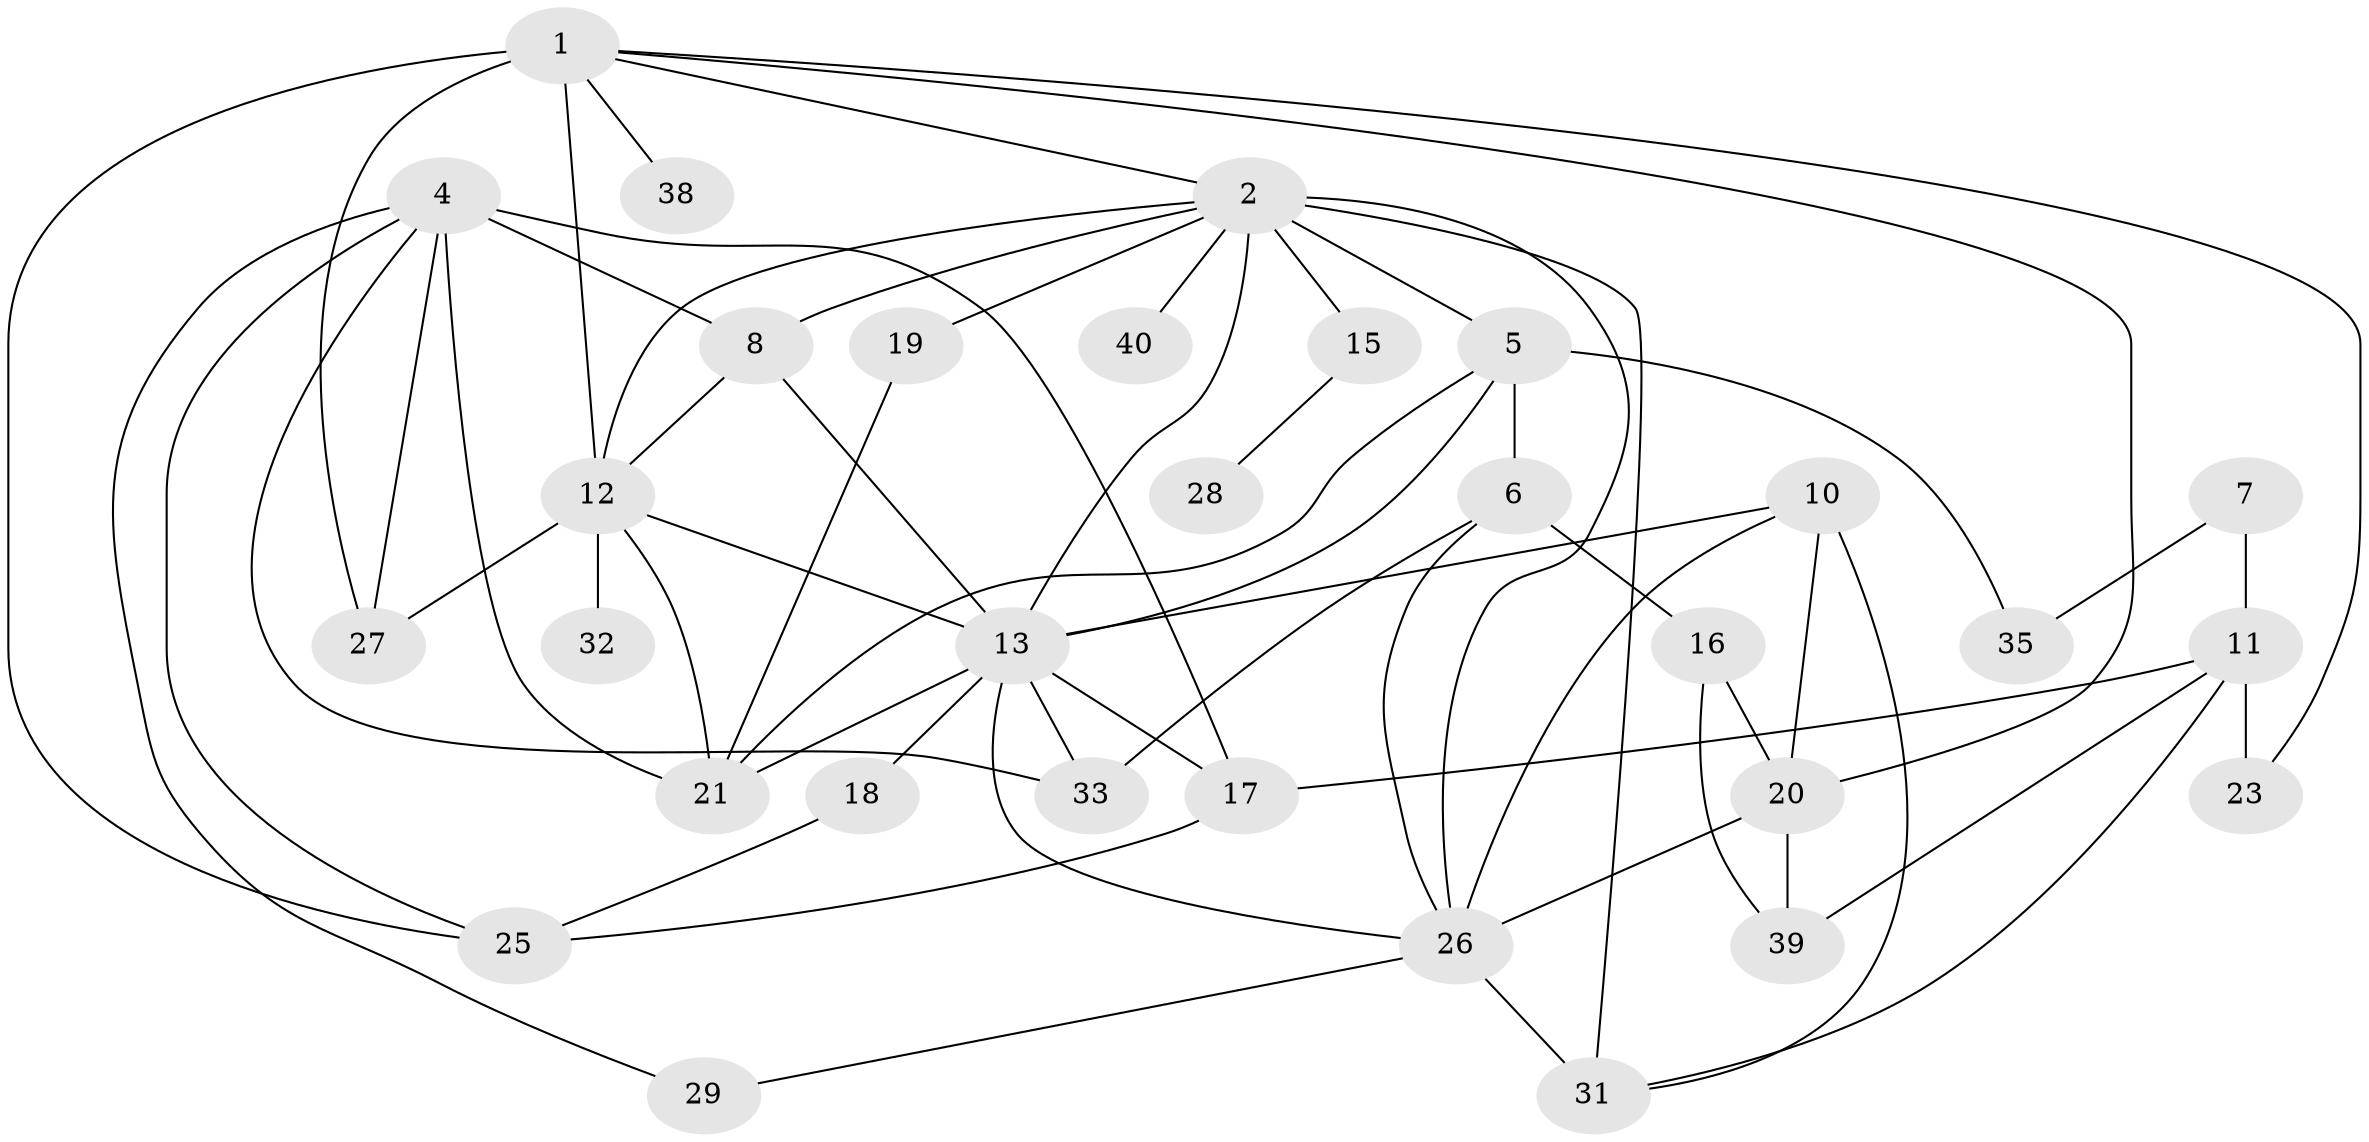 // original degree distribution, {2: 0.25742574257425743, 3: 0.22772277227722773, 0: 0.06930693069306931, 4: 0.1188118811881188, 1: 0.21782178217821782, 7: 0.019801980198019802, 6: 0.039603960396039604, 5: 0.0297029702970297, 8: 0.019801980198019802}
// Generated by graph-tools (version 1.1) at 2025/48/03/04/25 22:48:21]
// undirected, 31 vertices, 61 edges
graph export_dot {
  node [color=gray90,style=filled];
  1;
  2;
  4;
  5;
  6;
  7;
  8;
  10;
  11;
  12;
  13;
  15;
  16;
  17;
  18;
  19;
  20;
  21;
  23;
  25;
  26;
  27;
  28;
  29;
  31;
  32;
  33;
  35;
  38;
  39;
  40;
  1 -- 2 [weight=1.0];
  1 -- 12 [weight=4.0];
  1 -- 20 [weight=1.0];
  1 -- 23 [weight=1.0];
  1 -- 25 [weight=2.0];
  1 -- 27 [weight=1.0];
  1 -- 38 [weight=1.0];
  2 -- 5 [weight=1.0];
  2 -- 8 [weight=1.0];
  2 -- 12 [weight=1.0];
  2 -- 13 [weight=3.0];
  2 -- 15 [weight=1.0];
  2 -- 19 [weight=2.0];
  2 -- 26 [weight=1.0];
  2 -- 31 [weight=1.0];
  2 -- 40 [weight=1.0];
  4 -- 8 [weight=2.0];
  4 -- 17 [weight=1.0];
  4 -- 21 [weight=1.0];
  4 -- 25 [weight=1.0];
  4 -- 27 [weight=1.0];
  4 -- 29 [weight=1.0];
  4 -- 33 [weight=1.0];
  5 -- 6 [weight=1.0];
  5 -- 13 [weight=2.0];
  5 -- 21 [weight=1.0];
  5 -- 35 [weight=1.0];
  6 -- 16 [weight=3.0];
  6 -- 26 [weight=1.0];
  6 -- 33 [weight=1.0];
  7 -- 11 [weight=1.0];
  7 -- 35 [weight=1.0];
  8 -- 12 [weight=1.0];
  8 -- 13 [weight=1.0];
  10 -- 13 [weight=1.0];
  10 -- 20 [weight=1.0];
  10 -- 26 [weight=1.0];
  10 -- 31 [weight=1.0];
  11 -- 17 [weight=1.0];
  11 -- 23 [weight=4.0];
  11 -- 31 [weight=1.0];
  11 -- 39 [weight=1.0];
  12 -- 13 [weight=1.0];
  12 -- 21 [weight=1.0];
  12 -- 27 [weight=2.0];
  12 -- 32 [weight=1.0];
  13 -- 17 [weight=1.0];
  13 -- 18 [weight=1.0];
  13 -- 21 [weight=1.0];
  13 -- 26 [weight=1.0];
  13 -- 33 [weight=1.0];
  15 -- 28 [weight=1.0];
  16 -- 20 [weight=1.0];
  16 -- 39 [weight=1.0];
  17 -- 25 [weight=2.0];
  18 -- 25 [weight=1.0];
  19 -- 21 [weight=1.0];
  20 -- 26 [weight=1.0];
  20 -- 39 [weight=1.0];
  26 -- 29 [weight=1.0];
  26 -- 31 [weight=2.0];
}
